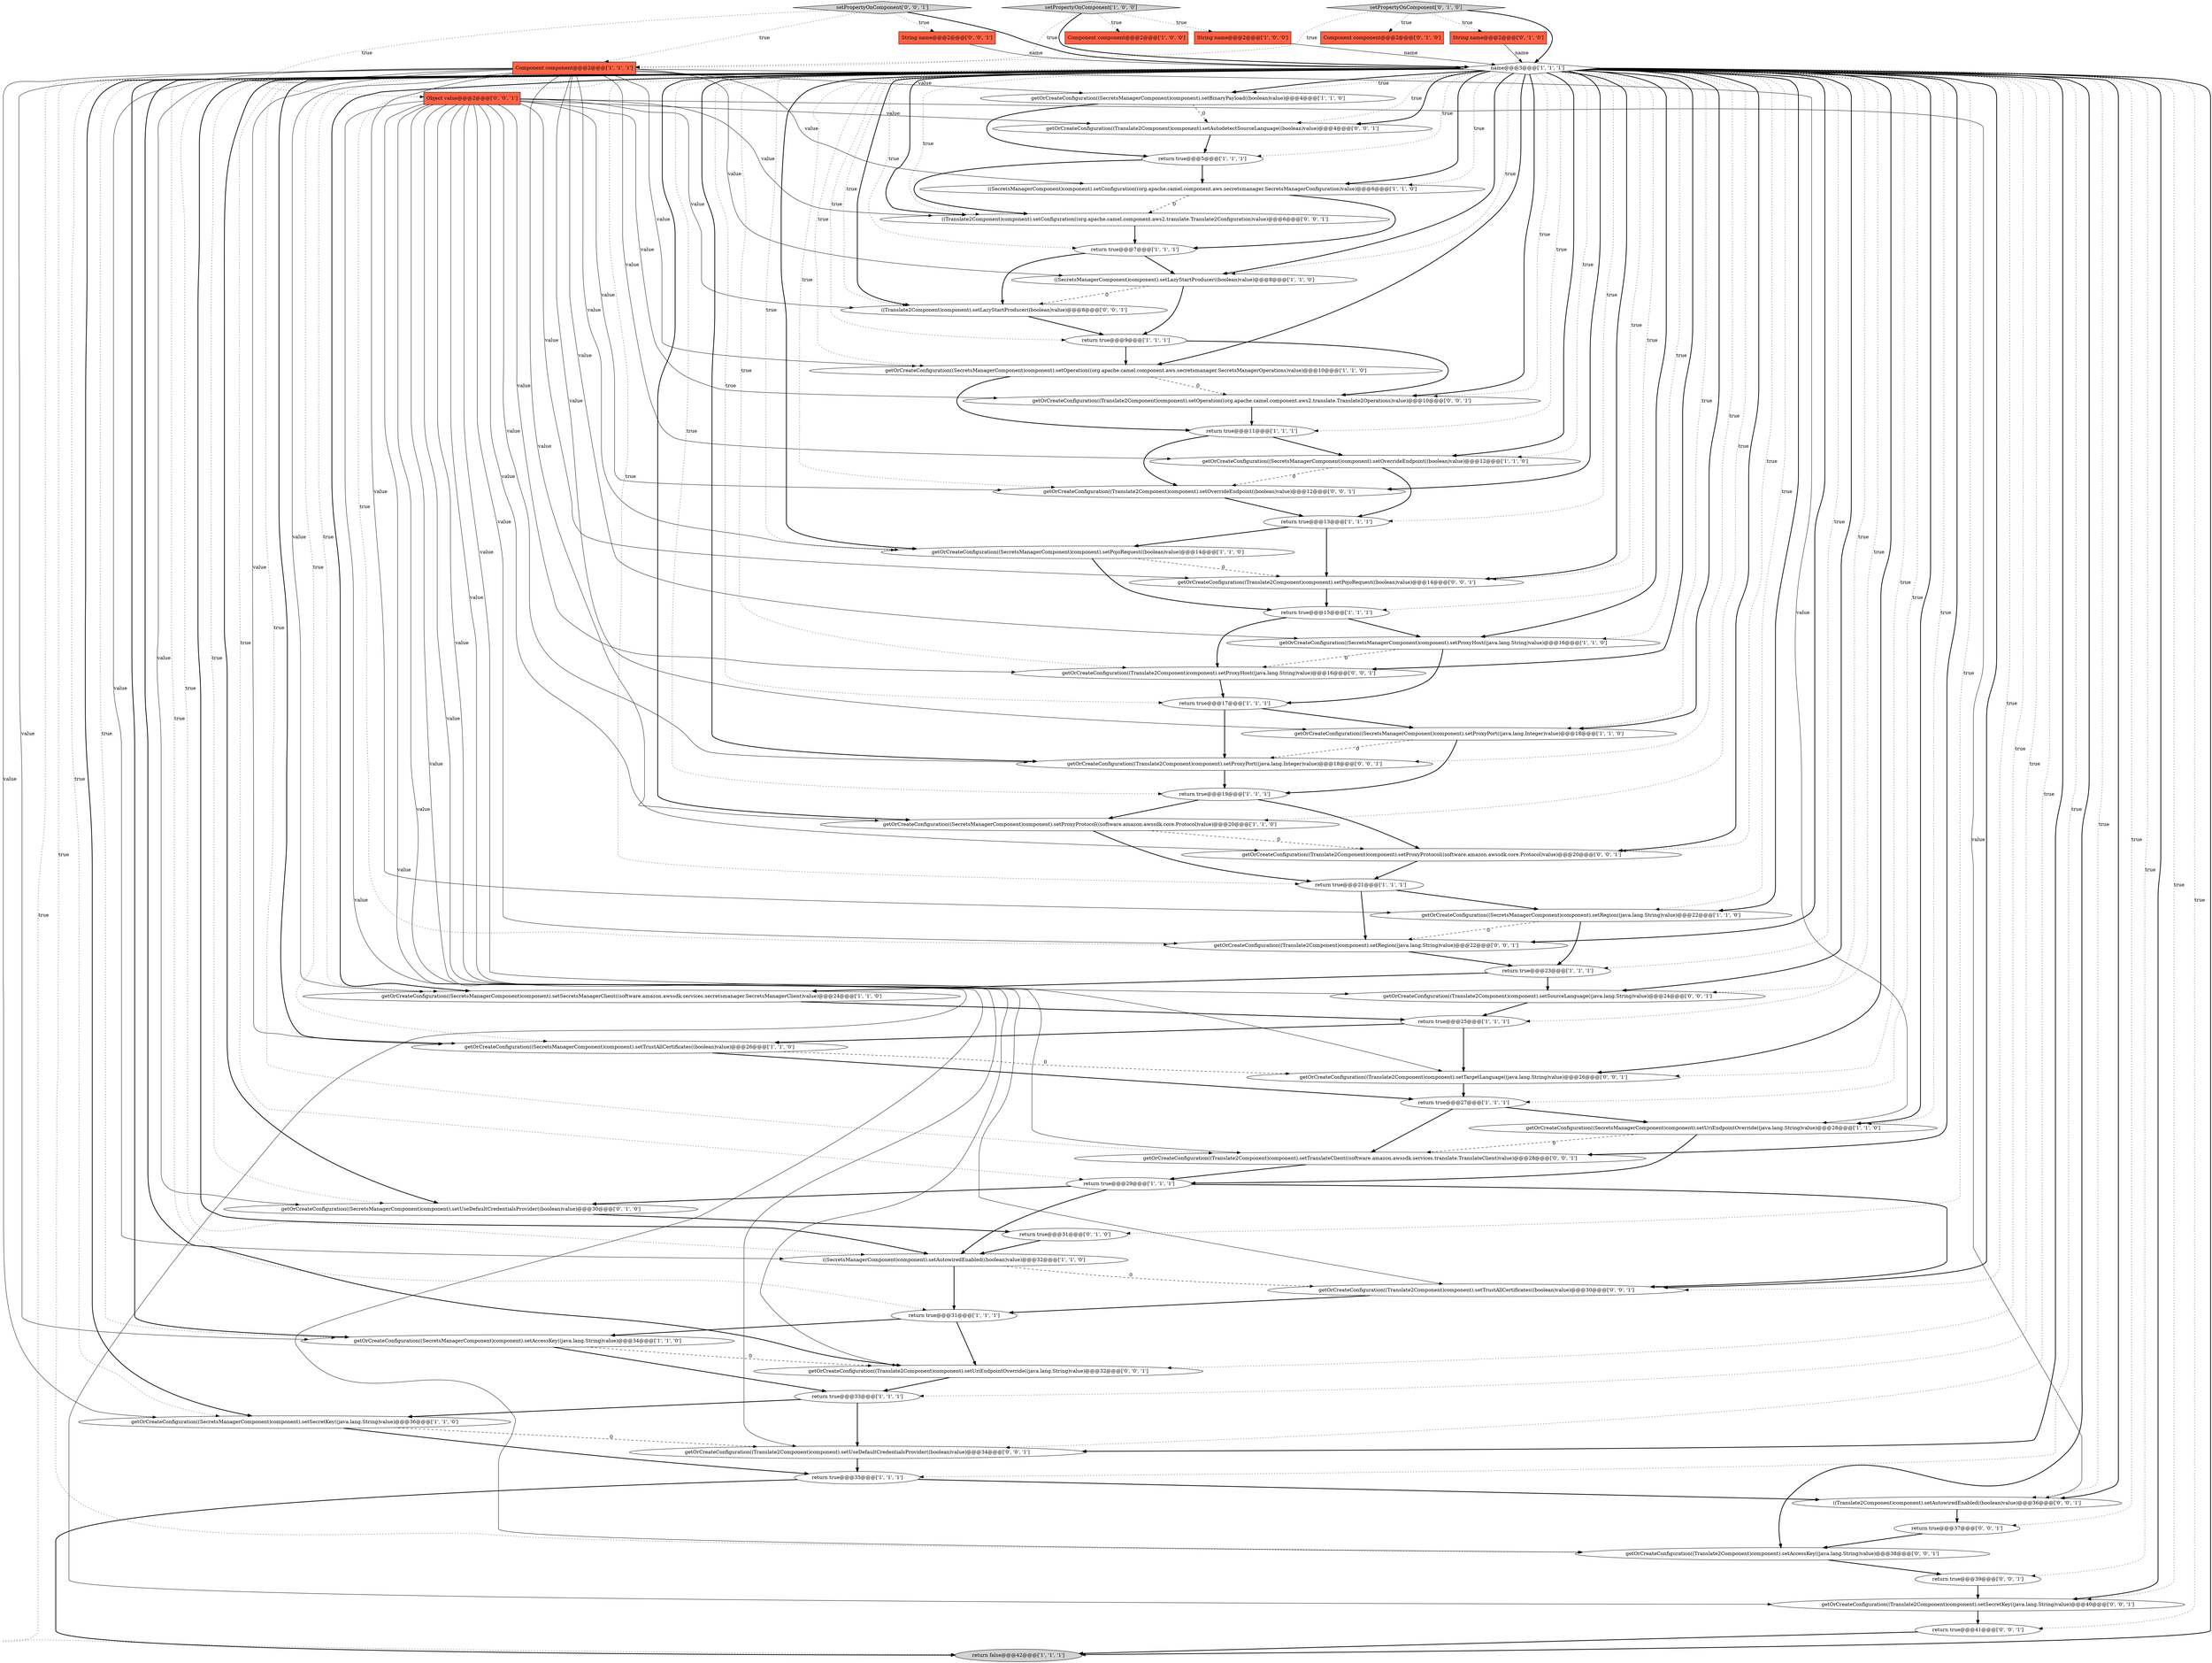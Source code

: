 digraph {
3 [style = filled, label = "return true@@@29@@@['1', '1', '1']", fillcolor = white, shape = ellipse image = "AAA0AAABBB1BBB"];
49 [style = filled, label = "return true@@@37@@@['0', '0', '1']", fillcolor = white, shape = ellipse image = "AAA0AAABBB3BBB"];
60 [style = filled, label = "String name@@@2@@@['0', '0', '1']", fillcolor = tomato, shape = box image = "AAA0AAABBB3BBB"];
15 [style = filled, label = "return true@@@21@@@['1', '1', '1']", fillcolor = white, shape = ellipse image = "AAA0AAABBB1BBB"];
29 [style = filled, label = "getOrCreateConfiguration((SecretsManagerComponent)component).setSecretsManagerClient((software.amazon.awssdk.services.secretsmanager.SecretsManagerClient)value)@@@24@@@['1', '1', '0']", fillcolor = white, shape = ellipse image = "AAA0AAABBB1BBB"];
34 [style = filled, label = "return true@@@33@@@['1', '1', '1']", fillcolor = white, shape = ellipse image = "AAA0AAABBB1BBB"];
35 [style = filled, label = "getOrCreateConfiguration((SecretsManagerComponent)component).setProxyHost((java.lang.String)value)@@@16@@@['1', '1', '0']", fillcolor = white, shape = ellipse image = "AAA0AAABBB1BBB"];
50 [style = filled, label = "getOrCreateConfiguration((Translate2Component)component).setAccessKey((java.lang.String)value)@@@38@@@['0', '0', '1']", fillcolor = white, shape = ellipse image = "AAA0AAABBB3BBB"];
51 [style = filled, label = "Object value@@@2@@@['0', '0', '1']", fillcolor = tomato, shape = box image = "AAA0AAABBB3BBB"];
24 [style = filled, label = "getOrCreateConfiguration((SecretsManagerComponent)component).setBinaryPayload((boolean)value)@@@4@@@['1', '1', '0']", fillcolor = white, shape = ellipse image = "AAA0AAABBB1BBB"];
62 [style = filled, label = "getOrCreateConfiguration((Translate2Component)component).setUseDefaultCredentialsProvider((boolean)value)@@@34@@@['0', '0', '1']", fillcolor = white, shape = ellipse image = "AAA0AAABBB3BBB"];
16 [style = filled, label = "return true@@@35@@@['1', '1', '1']", fillcolor = white, shape = ellipse image = "AAA0AAABBB1BBB"];
10 [style = filled, label = "((SecretsManagerComponent)component).setConfiguration((org.apache.camel.component.aws.secretsmanager.SecretsManagerConfiguration)value)@@@6@@@['1', '1', '0']", fillcolor = white, shape = ellipse image = "AAA0AAABBB1BBB"];
18 [style = filled, label = "((SecretsManagerComponent)component).setAutowiredEnabled((boolean)value)@@@32@@@['1', '1', '0']", fillcolor = white, shape = ellipse image = "AAA0AAABBB1BBB"];
11 [style = filled, label = "getOrCreateConfiguration((SecretsManagerComponent)component).setOperation((org.apache.camel.component.aws.secretsmanager.SecretsManagerOperations)value)@@@10@@@['1', '1', '0']", fillcolor = white, shape = ellipse image = "AAA0AAABBB1BBB"];
36 [style = filled, label = "getOrCreateConfiguration((SecretsManagerComponent)component).setProxyPort((java.lang.Integer)value)@@@18@@@['1', '1', '0']", fillcolor = white, shape = ellipse image = "AAA0AAABBB1BBB"];
64 [style = filled, label = "getOrCreateConfiguration((Translate2Component)component).setSecretKey((java.lang.String)value)@@@40@@@['0', '0', '1']", fillcolor = white, shape = ellipse image = "AAA0AAABBB3BBB"];
47 [style = filled, label = "return true@@@41@@@['0', '0', '1']", fillcolor = white, shape = ellipse image = "AAA0AAABBB3BBB"];
31 [style = filled, label = "return false@@@42@@@['1', '1', '1']", fillcolor = lightgray, shape = ellipse image = "AAA0AAABBB1BBB"];
55 [style = filled, label = "((Translate2Component)component).setConfiguration((org.apache.camel.component.aws2.translate.Translate2Configuration)value)@@@6@@@['0', '0', '1']", fillcolor = white, shape = ellipse image = "AAA0AAABBB3BBB"];
6 [style = filled, label = "name@@@3@@@['1', '1', '1']", fillcolor = white, shape = diamond image = "AAA0AAABBB1BBB"];
17 [style = filled, label = "return true@@@17@@@['1', '1', '1']", fillcolor = white, shape = ellipse image = "AAA0AAABBB1BBB"];
46 [style = filled, label = "getOrCreateConfiguration((Translate2Component)component).setRegion((java.lang.String)value)@@@22@@@['0', '0', '1']", fillcolor = white, shape = ellipse image = "AAA0AAABBB3BBB"];
14 [style = filled, label = "getOrCreateConfiguration((SecretsManagerComponent)component).setTrustAllCertificates((boolean)value)@@@26@@@['1', '1', '0']", fillcolor = white, shape = ellipse image = "AAA0AAABBB1BBB"];
5 [style = filled, label = "getOrCreateConfiguration((SecretsManagerComponent)component).setSecretKey((java.lang.String)value)@@@36@@@['1', '1', '0']", fillcolor = white, shape = ellipse image = "AAA0AAABBB1BBB"];
8 [style = filled, label = "((SecretsManagerComponent)component).setLazyStartProducer((boolean)value)@@@8@@@['1', '1', '0']", fillcolor = white, shape = ellipse image = "AAA0AAABBB1BBB"];
13 [style = filled, label = "getOrCreateConfiguration((SecretsManagerComponent)component).setOverrideEndpoint((boolean)value)@@@12@@@['1', '1', '0']", fillcolor = white, shape = ellipse image = "AAA0AAABBB1BBB"];
26 [style = filled, label = "getOrCreateConfiguration((SecretsManagerComponent)component).setRegion((java.lang.String)value)@@@22@@@['1', '1', '0']", fillcolor = white, shape = ellipse image = "AAA0AAABBB1BBB"];
23 [style = filled, label = "setPropertyOnComponent['1', '0', '0']", fillcolor = lightgray, shape = diamond image = "AAA0AAABBB1BBB"];
66 [style = filled, label = "return true@@@39@@@['0', '0', '1']", fillcolor = white, shape = ellipse image = "AAA0AAABBB3BBB"];
38 [style = filled, label = "return true@@@31@@@['0', '1', '0']", fillcolor = white, shape = ellipse image = "AAA1AAABBB2BBB"];
67 [style = filled, label = "getOrCreateConfiguration((Translate2Component)component).setOverrideEndpoint((boolean)value)@@@12@@@['0', '0', '1']", fillcolor = white, shape = ellipse image = "AAA0AAABBB3BBB"];
12 [style = filled, label = "Component component@@@2@@@['1', '1', '1']", fillcolor = tomato, shape = box image = "AAA0AAABBB1BBB"];
52 [style = filled, label = "getOrCreateConfiguration((Translate2Component)component).setSourceLanguage((java.lang.String)value)@@@24@@@['0', '0', '1']", fillcolor = white, shape = ellipse image = "AAA0AAABBB3BBB"];
20 [style = filled, label = "return true@@@7@@@['1', '1', '1']", fillcolor = white, shape = ellipse image = "AAA0AAABBB1BBB"];
0 [style = filled, label = "Component component@@@2@@@['1', '0', '0']", fillcolor = tomato, shape = box image = "AAA0AAABBB1BBB"];
27 [style = filled, label = "return true@@@15@@@['1', '1', '1']", fillcolor = white, shape = ellipse image = "AAA0AAABBB1BBB"];
65 [style = filled, label = "getOrCreateConfiguration((Translate2Component)component).setOperation((org.apache.camel.component.aws2.translate.Translate2Operations)value)@@@10@@@['0', '0', '1']", fillcolor = white, shape = ellipse image = "AAA0AAABBB3BBB"];
33 [style = filled, label = "return true@@@11@@@['1', '1', '1']", fillcolor = white, shape = ellipse image = "AAA0AAABBB1BBB"];
19 [style = filled, label = "getOrCreateConfiguration((SecretsManagerComponent)component).setAccessKey((java.lang.String)value)@@@34@@@['1', '1', '0']", fillcolor = white, shape = ellipse image = "AAA0AAABBB1BBB"];
1 [style = filled, label = "return true@@@13@@@['1', '1', '1']", fillcolor = white, shape = ellipse image = "AAA0AAABBB1BBB"];
30 [style = filled, label = "getOrCreateConfiguration((SecretsManagerComponent)component).setPojoRequest((boolean)value)@@@14@@@['1', '1', '0']", fillcolor = white, shape = ellipse image = "AAA0AAABBB1BBB"];
39 [style = filled, label = "Component component@@@2@@@['0', '1', '0']", fillcolor = tomato, shape = box image = "AAA0AAABBB2BBB"];
56 [style = filled, label = "getOrCreateConfiguration((Translate2Component)component).setTargetLanguage((java.lang.String)value)@@@26@@@['0', '0', '1']", fillcolor = white, shape = ellipse image = "AAA0AAABBB3BBB"];
2 [style = filled, label = "return true@@@19@@@['1', '1', '1']", fillcolor = white, shape = ellipse image = "AAA0AAABBB1BBB"];
45 [style = filled, label = "getOrCreateConfiguration((Translate2Component)component).setProxyProtocol((software.amazon.awssdk.core.Protocol)value)@@@20@@@['0', '0', '1']", fillcolor = white, shape = ellipse image = "AAA0AAABBB3BBB"];
9 [style = filled, label = "return true@@@23@@@['1', '1', '1']", fillcolor = white, shape = ellipse image = "AAA0AAABBB1BBB"];
44 [style = filled, label = "getOrCreateConfiguration((Translate2Component)component).setAutodetectSourceLanguage((boolean)value)@@@4@@@['0', '0', '1']", fillcolor = white, shape = ellipse image = "AAA0AAABBB3BBB"];
21 [style = filled, label = "getOrCreateConfiguration((SecretsManagerComponent)component).setProxyProtocol((software.amazon.awssdk.core.Protocol)value)@@@20@@@['1', '1', '0']", fillcolor = white, shape = ellipse image = "AAA0AAABBB1BBB"];
32 [style = filled, label = "return true@@@5@@@['1', '1', '1']", fillcolor = white, shape = ellipse image = "AAA0AAABBB1BBB"];
58 [style = filled, label = "getOrCreateConfiguration((Translate2Component)component).setUriEndpointOverride((java.lang.String)value)@@@32@@@['0', '0', '1']", fillcolor = white, shape = ellipse image = "AAA0AAABBB3BBB"];
59 [style = filled, label = "getOrCreateConfiguration((Translate2Component)component).setPojoRequest((boolean)value)@@@14@@@['0', '0', '1']", fillcolor = white, shape = ellipse image = "AAA0AAABBB3BBB"];
40 [style = filled, label = "String name@@@2@@@['0', '1', '0']", fillcolor = tomato, shape = box image = "AAA0AAABBB2BBB"];
41 [style = filled, label = "setPropertyOnComponent['0', '1', '0']", fillcolor = lightgray, shape = diamond image = "AAA0AAABBB2BBB"];
22 [style = filled, label = "return true@@@27@@@['1', '1', '1']", fillcolor = white, shape = ellipse image = "AAA0AAABBB1BBB"];
53 [style = filled, label = "getOrCreateConfiguration((Translate2Component)component).setTrustAllCertificates((boolean)value)@@@30@@@['0', '0', '1']", fillcolor = white, shape = ellipse image = "AAA0AAABBB3BBB"];
43 [style = filled, label = "((Translate2Component)component).setLazyStartProducer((boolean)value)@@@8@@@['0', '0', '1']", fillcolor = white, shape = ellipse image = "AAA0AAABBB3BBB"];
25 [style = filled, label = "getOrCreateConfiguration((SecretsManagerComponent)component).setUriEndpointOverride((java.lang.String)value)@@@28@@@['1', '1', '0']", fillcolor = white, shape = ellipse image = "AAA0AAABBB1BBB"];
61 [style = filled, label = "getOrCreateConfiguration((Translate2Component)component).setProxyPort((java.lang.Integer)value)@@@18@@@['0', '0', '1']", fillcolor = white, shape = ellipse image = "AAA0AAABBB3BBB"];
37 [style = filled, label = "return true@@@31@@@['1', '1', '1']", fillcolor = white, shape = ellipse image = "AAA0AAABBB1BBB"];
42 [style = filled, label = "getOrCreateConfiguration((SecretsManagerComponent)component).setUseDefaultCredentialsProvider((boolean)value)@@@30@@@['0', '1', '0']", fillcolor = white, shape = ellipse image = "AAA1AAABBB2BBB"];
54 [style = filled, label = "getOrCreateConfiguration((Translate2Component)component).setTranslateClient((software.amazon.awssdk.services.translate.TranslateClient)value)@@@28@@@['0', '0', '1']", fillcolor = white, shape = ellipse image = "AAA0AAABBB3BBB"];
48 [style = filled, label = "getOrCreateConfiguration((Translate2Component)component).setProxyHost((java.lang.String)value)@@@16@@@['0', '0', '1']", fillcolor = white, shape = ellipse image = "AAA0AAABBB3BBB"];
7 [style = filled, label = "String name@@@2@@@['1', '0', '0']", fillcolor = tomato, shape = box image = "AAA0AAABBB1BBB"];
57 [style = filled, label = "((Translate2Component)component).setAutowiredEnabled((boolean)value)@@@36@@@['0', '0', '1']", fillcolor = white, shape = ellipse image = "AAA0AAABBB3BBB"];
63 [style = filled, label = "setPropertyOnComponent['0', '0', '1']", fillcolor = lightgray, shape = diamond image = "AAA0AAABBB3BBB"];
4 [style = filled, label = "return true@@@25@@@['1', '1', '1']", fillcolor = white, shape = ellipse image = "AAA0AAABBB1BBB"];
28 [style = filled, label = "return true@@@9@@@['1', '1', '1']", fillcolor = white, shape = ellipse image = "AAA0AAABBB1BBB"];
6->35 [style = dotted, label="true"];
6->58 [style = dotted, label="true"];
6->16 [style = dotted, label="true"];
24->32 [style = bold, label=""];
25->3 [style = bold, label=""];
33->67 [style = bold, label=""];
65->33 [style = bold, label=""];
6->38 [style = dotted, label="true"];
51->59 [style = solid, label="value"];
6->43 [style = bold, label=""];
12->29 [style = solid, label="value"];
12->35 [style = solid, label="value"];
51->54 [style = solid, label="value"];
36->2 [style = bold, label=""];
3->42 [style = bold, label=""];
60->6 [style = solid, label="name"];
63->51 [style = dotted, label="true"];
52->4 [style = bold, label=""];
8->43 [style = dashed, label="0"];
43->28 [style = bold, label=""];
6->46 [style = dotted, label="true"];
63->12 [style = dotted, label="true"];
6->57 [style = bold, label=""];
6->45 [style = dotted, label="true"];
6->19 [style = bold, label=""];
51->48 [style = solid, label="value"];
6->8 [style = bold, label=""];
23->7 [style = dotted, label="true"];
6->67 [style = dotted, label="true"];
30->27 [style = bold, label=""];
6->21 [style = bold, label=""];
6->4 [style = dotted, label="true"];
6->31 [style = dotted, label="true"];
37->19 [style = bold, label=""];
2->45 [style = bold, label=""];
6->10 [style = dotted, label="true"];
23->0 [style = dotted, label="true"];
32->55 [style = bold, label=""];
15->26 [style = bold, label=""];
12->13 [style = solid, label="value"];
6->25 [style = dotted, label="true"];
6->56 [style = dotted, label="true"];
41->40 [style = dotted, label="true"];
6->45 [style = bold, label=""];
6->25 [style = bold, label=""];
12->25 [style = solid, label="value"];
6->5 [style = bold, label=""];
1->30 [style = bold, label=""];
12->19 [style = solid, label="value"];
13->1 [style = bold, label=""];
12->24 [style = solid, label="value"];
12->21 [style = solid, label="value"];
28->11 [style = bold, label=""];
45->15 [style = bold, label=""];
6->29 [style = dotted, label="true"];
6->11 [style = dotted, label="true"];
12->42 [style = solid, label="value"];
6->48 [style = bold, label=""];
63->6 [style = bold, label=""];
35->17 [style = bold, label=""];
9->52 [style = bold, label=""];
16->57 [style = bold, label=""];
41->39 [style = dotted, label="true"];
6->36 [style = dotted, label="true"];
6->64 [style = bold, label=""];
38->18 [style = bold, label=""];
12->30 [style = solid, label="value"];
6->61 [style = bold, label=""];
6->11 [style = bold, label=""];
6->42 [style = bold, label=""];
56->22 [style = bold, label=""];
35->48 [style = dashed, label="0"];
62->16 [style = bold, label=""];
26->9 [style = bold, label=""];
6->52 [style = dotted, label="true"];
3->18 [style = bold, label=""];
51->67 [style = solid, label="value"];
6->17 [style = dotted, label="true"];
37->58 [style = bold, label=""];
6->5 [style = dotted, label="true"];
6->53 [style = dotted, label="true"];
6->29 [style = bold, label=""];
6->14 [style = bold, label=""];
51->57 [style = solid, label="value"];
6->24 [style = dotted, label="true"];
6->44 [style = bold, label=""];
4->56 [style = bold, label=""];
22->25 [style = bold, label=""];
32->10 [style = bold, label=""];
51->55 [style = solid, label="value"];
57->49 [style = bold, label=""];
25->54 [style = dashed, label="0"];
47->31 [style = bold, label=""];
51->62 [style = solid, label="value"];
6->44 [style = dotted, label="true"];
6->43 [style = dotted, label="true"];
6->57 [style = dotted, label="true"];
55->20 [style = bold, label=""];
51->53 [style = solid, label="value"];
6->54 [style = bold, label=""];
13->67 [style = dashed, label="0"];
67->1 [style = bold, label=""];
6->64 [style = dotted, label="true"];
6->20 [style = dotted, label="true"];
6->36 [style = bold, label=""];
50->66 [style = bold, label=""];
61->2 [style = bold, label=""];
6->54 [style = dotted, label="true"];
5->16 [style = bold, label=""];
28->65 [style = bold, label=""];
2->21 [style = bold, label=""];
6->33 [style = dotted, label="true"];
63->60 [style = dotted, label="true"];
6->62 [style = bold, label=""];
51->65 [style = solid, label="value"];
10->20 [style = bold, label=""];
14->22 [style = bold, label=""];
14->56 [style = dashed, label="0"];
6->18 [style = bold, label=""];
5->62 [style = dashed, label="0"];
21->15 [style = bold, label=""];
51->52 [style = solid, label="value"];
26->46 [style = dashed, label="0"];
12->36 [style = solid, label="value"];
6->26 [style = bold, label=""];
6->30 [style = dotted, label="true"];
6->19 [style = dotted, label="true"];
6->34 [style = dotted, label="true"];
36->61 [style = dashed, label="0"];
6->59 [style = bold, label=""];
6->26 [style = dotted, label="true"];
12->10 [style = solid, label="value"];
6->1 [style = dotted, label="true"];
6->47 [style = dotted, label="true"];
20->8 [style = bold, label=""];
6->14 [style = dotted, label="true"];
66->64 [style = bold, label=""];
6->24 [style = bold, label=""];
30->59 [style = dashed, label="0"];
59->27 [style = bold, label=""];
46->9 [style = bold, label=""];
54->3 [style = bold, label=""];
19->34 [style = bold, label=""];
6->53 [style = bold, label=""];
6->13 [style = dotted, label="true"];
51->64 [style = solid, label="value"];
18->53 [style = dashed, label="0"];
6->8 [style = dotted, label="true"];
6->58 [style = bold, label=""];
6->65 [style = dotted, label="true"];
17->36 [style = bold, label=""];
23->6 [style = bold, label=""];
6->50 [style = dotted, label="true"];
6->31 [style = bold, label=""];
12->14 [style = solid, label="value"];
15->46 [style = bold, label=""];
64->47 [style = bold, label=""];
51->61 [style = solid, label="value"];
6->18 [style = dotted, label="true"];
6->61 [style = dotted, label="true"];
6->48 [style = dotted, label="true"];
51->46 [style = solid, label="value"];
6->27 [style = dotted, label="true"];
12->26 [style = solid, label="value"];
6->21 [style = dotted, label="true"];
6->9 [style = dotted, label="true"];
9->29 [style = bold, label=""];
6->55 [style = bold, label=""];
20->43 [style = bold, label=""];
6->56 [style = bold, label=""];
7->6 [style = solid, label="name"];
3->53 [style = bold, label=""];
6->30 [style = bold, label=""];
48->17 [style = bold, label=""];
12->8 [style = solid, label="value"];
51->58 [style = solid, label="value"];
51->43 [style = solid, label="value"];
12->5 [style = solid, label="value"];
40->6 [style = solid, label="name"];
24->44 [style = dashed, label="0"];
51->45 [style = solid, label="value"];
19->58 [style = dashed, label="0"];
11->33 [style = bold, label=""];
27->48 [style = bold, label=""];
41->6 [style = bold, label=""];
53->37 [style = bold, label=""];
51->44 [style = solid, label="value"];
34->5 [style = bold, label=""];
6->32 [style = dotted, label="true"];
12->18 [style = solid, label="value"];
11->65 [style = dashed, label="0"];
34->62 [style = bold, label=""];
29->4 [style = bold, label=""];
44->32 [style = bold, label=""];
6->13 [style = bold, label=""];
6->28 [style = dotted, label="true"];
42->38 [style = bold, label=""];
10->55 [style = dashed, label="0"];
17->61 [style = bold, label=""];
27->35 [style = bold, label=""];
6->10 [style = bold, label=""];
33->13 [style = bold, label=""];
6->37 [style = dotted, label="true"];
51->50 [style = solid, label="value"];
6->49 [style = dotted, label="true"];
6->67 [style = bold, label=""];
6->66 [style = dotted, label="true"];
6->52 [style = bold, label=""];
6->22 [style = dotted, label="true"];
1->59 [style = bold, label=""];
51->56 [style = solid, label="value"];
8->28 [style = bold, label=""];
6->50 [style = bold, label=""];
6->59 [style = dotted, label="true"];
6->46 [style = bold, label=""];
6->3 [style = dotted, label="true"];
4->14 [style = bold, label=""];
16->31 [style = bold, label=""];
18->37 [style = bold, label=""];
22->54 [style = bold, label=""];
12->11 [style = solid, label="value"];
41->12 [style = dotted, label="true"];
6->65 [style = bold, label=""];
21->45 [style = dashed, label="0"];
6->2 [style = dotted, label="true"];
6->42 [style = dotted, label="true"];
6->55 [style = dotted, label="true"];
6->62 [style = dotted, label="true"];
6->35 [style = bold, label=""];
49->50 [style = bold, label=""];
6->15 [style = dotted, label="true"];
58->34 [style = bold, label=""];
23->12 [style = dotted, label="true"];
}
